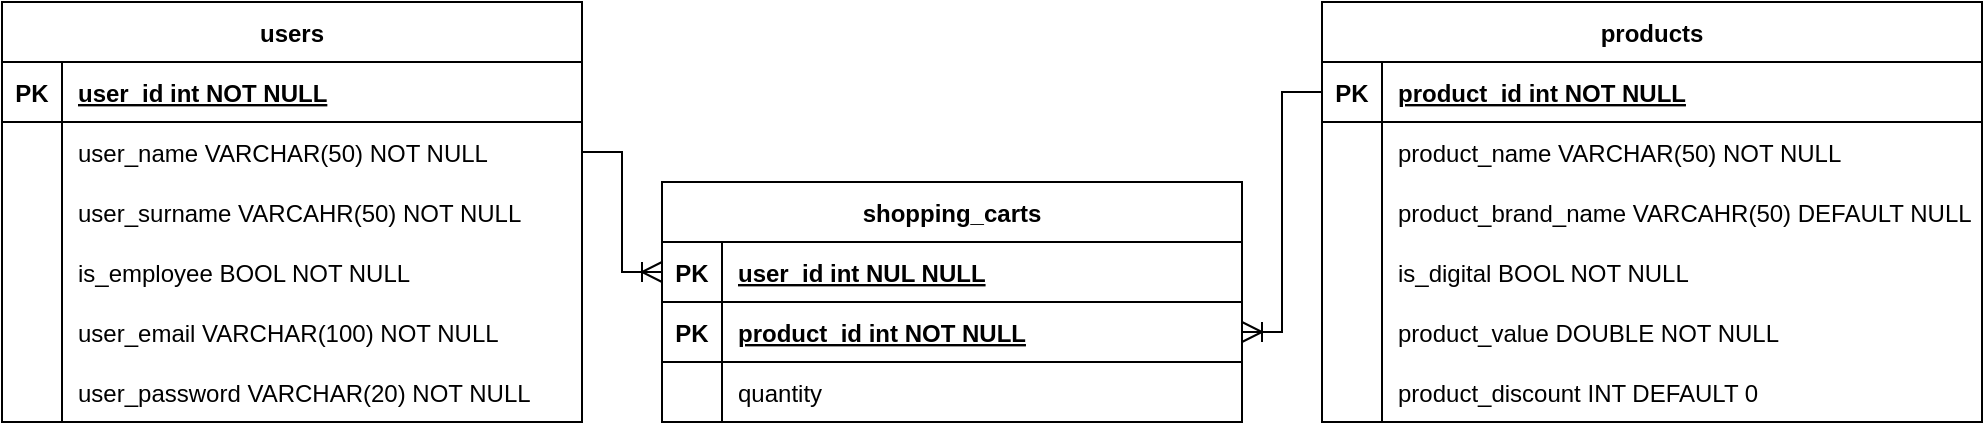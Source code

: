 <mxfile version="24.8.6">
  <diagram id="R2lEEEUBdFMjLlhIrx00" name="Page-1">
    <mxGraphModel dx="1564" dy="461" grid="1" gridSize="10" guides="1" tooltips="1" connect="1" arrows="1" fold="1" page="1" pageScale="1" pageWidth="850" pageHeight="1100" math="0" shadow="0" extFonts="Permanent Marker^https://fonts.googleapis.com/css?family=Permanent+Marker">
      <root>
        <mxCell id="0" />
        <mxCell id="1" parent="0" />
        <mxCell id="C-vyLk0tnHw3VtMMgP7b-23" value="users" style="shape=table;startSize=30;container=1;collapsible=1;childLayout=tableLayout;fixedRows=1;rowLines=0;fontStyle=1;align=center;resizeLast=1;" parent="1" vertex="1">
          <mxGeometry x="-220" y="210" width="290" height="210" as="geometry" />
        </mxCell>
        <mxCell id="C-vyLk0tnHw3VtMMgP7b-24" value="" style="shape=partialRectangle;collapsible=0;dropTarget=0;pointerEvents=0;fillColor=none;points=[[0,0.5],[1,0.5]];portConstraint=eastwest;top=0;left=0;right=0;bottom=1;" parent="C-vyLk0tnHw3VtMMgP7b-23" vertex="1">
          <mxGeometry y="30" width="290" height="30" as="geometry" />
        </mxCell>
        <mxCell id="C-vyLk0tnHw3VtMMgP7b-25" value="PK" style="shape=partialRectangle;overflow=hidden;connectable=0;fillColor=none;top=0;left=0;bottom=0;right=0;fontStyle=1;" parent="C-vyLk0tnHw3VtMMgP7b-24" vertex="1">
          <mxGeometry width="30" height="30" as="geometry">
            <mxRectangle width="30" height="30" as="alternateBounds" />
          </mxGeometry>
        </mxCell>
        <mxCell id="C-vyLk0tnHw3VtMMgP7b-26" value="user_id int NOT NULL " style="shape=partialRectangle;overflow=hidden;connectable=0;fillColor=none;top=0;left=0;bottom=0;right=0;align=left;spacingLeft=6;fontStyle=5;" parent="C-vyLk0tnHw3VtMMgP7b-24" vertex="1">
          <mxGeometry x="30" width="260" height="30" as="geometry">
            <mxRectangle width="260" height="30" as="alternateBounds" />
          </mxGeometry>
        </mxCell>
        <mxCell id="C-vyLk0tnHw3VtMMgP7b-27" value="" style="shape=partialRectangle;collapsible=0;dropTarget=0;pointerEvents=0;fillColor=none;points=[[0,0.5],[1,0.5]];portConstraint=eastwest;top=0;left=0;right=0;bottom=0;" parent="C-vyLk0tnHw3VtMMgP7b-23" vertex="1">
          <mxGeometry y="60" width="290" height="30" as="geometry" />
        </mxCell>
        <mxCell id="C-vyLk0tnHw3VtMMgP7b-28" value="" style="shape=partialRectangle;overflow=hidden;connectable=0;fillColor=none;top=0;left=0;bottom=0;right=0;" parent="C-vyLk0tnHw3VtMMgP7b-27" vertex="1">
          <mxGeometry width="30" height="30" as="geometry">
            <mxRectangle width="30" height="30" as="alternateBounds" />
          </mxGeometry>
        </mxCell>
        <mxCell id="C-vyLk0tnHw3VtMMgP7b-29" value="user_name VARCHAR(50) NOT NULL" style="shape=partialRectangle;overflow=hidden;connectable=0;fillColor=none;top=0;left=0;bottom=0;right=0;align=left;spacingLeft=6;" parent="C-vyLk0tnHw3VtMMgP7b-27" vertex="1">
          <mxGeometry x="30" width="260" height="30" as="geometry">
            <mxRectangle width="260" height="30" as="alternateBounds" />
          </mxGeometry>
        </mxCell>
        <mxCell id="cL2n8LIRy4Ar-I61ypJZ-13" style="shape=partialRectangle;collapsible=0;dropTarget=0;pointerEvents=0;fillColor=none;points=[[0,0.5],[1,0.5]];portConstraint=eastwest;top=0;left=0;right=0;bottom=0;" vertex="1" parent="C-vyLk0tnHw3VtMMgP7b-23">
          <mxGeometry y="90" width="290" height="30" as="geometry" />
        </mxCell>
        <mxCell id="cL2n8LIRy4Ar-I61ypJZ-14" style="shape=partialRectangle;overflow=hidden;connectable=0;fillColor=none;top=0;left=0;bottom=0;right=0;" vertex="1" parent="cL2n8LIRy4Ar-I61ypJZ-13">
          <mxGeometry width="30" height="30" as="geometry">
            <mxRectangle width="30" height="30" as="alternateBounds" />
          </mxGeometry>
        </mxCell>
        <mxCell id="cL2n8LIRy4Ar-I61ypJZ-15" value="user_surname VARCAHR(50) NOT NULL" style="shape=partialRectangle;overflow=hidden;connectable=0;fillColor=none;top=0;left=0;bottom=0;right=0;align=left;spacingLeft=6;" vertex="1" parent="cL2n8LIRy4Ar-I61ypJZ-13">
          <mxGeometry x="30" width="260" height="30" as="geometry">
            <mxRectangle width="260" height="30" as="alternateBounds" />
          </mxGeometry>
        </mxCell>
        <mxCell id="cL2n8LIRy4Ar-I61ypJZ-16" style="shape=partialRectangle;collapsible=0;dropTarget=0;pointerEvents=0;fillColor=none;points=[[0,0.5],[1,0.5]];portConstraint=eastwest;top=0;left=0;right=0;bottom=0;" vertex="1" parent="C-vyLk0tnHw3VtMMgP7b-23">
          <mxGeometry y="120" width="290" height="30" as="geometry" />
        </mxCell>
        <mxCell id="cL2n8LIRy4Ar-I61ypJZ-17" style="shape=partialRectangle;overflow=hidden;connectable=0;fillColor=none;top=0;left=0;bottom=0;right=0;" vertex="1" parent="cL2n8LIRy4Ar-I61ypJZ-16">
          <mxGeometry width="30" height="30" as="geometry">
            <mxRectangle width="30" height="30" as="alternateBounds" />
          </mxGeometry>
        </mxCell>
        <mxCell id="cL2n8LIRy4Ar-I61ypJZ-18" value="is_employee BOOL NOT NULL" style="shape=partialRectangle;overflow=hidden;connectable=0;fillColor=none;top=0;left=0;bottom=0;right=0;align=left;spacingLeft=6;" vertex="1" parent="cL2n8LIRy4Ar-I61ypJZ-16">
          <mxGeometry x="30" width="260" height="30" as="geometry">
            <mxRectangle width="260" height="30" as="alternateBounds" />
          </mxGeometry>
        </mxCell>
        <mxCell id="cL2n8LIRy4Ar-I61ypJZ-49" style="shape=partialRectangle;collapsible=0;dropTarget=0;pointerEvents=0;fillColor=none;points=[[0,0.5],[1,0.5]];portConstraint=eastwest;top=0;left=0;right=0;bottom=0;" vertex="1" parent="C-vyLk0tnHw3VtMMgP7b-23">
          <mxGeometry y="150" width="290" height="30" as="geometry" />
        </mxCell>
        <mxCell id="cL2n8LIRy4Ar-I61ypJZ-50" style="shape=partialRectangle;overflow=hidden;connectable=0;fillColor=none;top=0;left=0;bottom=0;right=0;" vertex="1" parent="cL2n8LIRy4Ar-I61ypJZ-49">
          <mxGeometry width="30" height="30" as="geometry">
            <mxRectangle width="30" height="30" as="alternateBounds" />
          </mxGeometry>
        </mxCell>
        <mxCell id="cL2n8LIRy4Ar-I61ypJZ-51" value="user_email VARCHAR(100) NOT NULL" style="shape=partialRectangle;overflow=hidden;connectable=0;fillColor=none;top=0;left=0;bottom=0;right=0;align=left;spacingLeft=6;" vertex="1" parent="cL2n8LIRy4Ar-I61ypJZ-49">
          <mxGeometry x="30" width="260" height="30" as="geometry">
            <mxRectangle width="260" height="30" as="alternateBounds" />
          </mxGeometry>
        </mxCell>
        <mxCell id="cL2n8LIRy4Ar-I61ypJZ-52" style="shape=partialRectangle;collapsible=0;dropTarget=0;pointerEvents=0;fillColor=none;points=[[0,0.5],[1,0.5]];portConstraint=eastwest;top=0;left=0;right=0;bottom=0;" vertex="1" parent="C-vyLk0tnHw3VtMMgP7b-23">
          <mxGeometry y="180" width="290" height="30" as="geometry" />
        </mxCell>
        <mxCell id="cL2n8LIRy4Ar-I61ypJZ-53" style="shape=partialRectangle;overflow=hidden;connectable=0;fillColor=none;top=0;left=0;bottom=0;right=0;" vertex="1" parent="cL2n8LIRy4Ar-I61ypJZ-52">
          <mxGeometry width="30" height="30" as="geometry">
            <mxRectangle width="30" height="30" as="alternateBounds" />
          </mxGeometry>
        </mxCell>
        <mxCell id="cL2n8LIRy4Ar-I61ypJZ-54" value="user_password VARCHAR(20) NOT NULL " style="shape=partialRectangle;overflow=hidden;connectable=0;fillColor=none;top=0;left=0;bottom=0;right=0;align=left;spacingLeft=6;" vertex="1" parent="cL2n8LIRy4Ar-I61ypJZ-52">
          <mxGeometry x="30" width="260" height="30" as="geometry">
            <mxRectangle width="260" height="30" as="alternateBounds" />
          </mxGeometry>
        </mxCell>
        <mxCell id="cL2n8LIRy4Ar-I61ypJZ-32" value="products" style="shape=table;startSize=30;container=1;collapsible=1;childLayout=tableLayout;fixedRows=1;rowLines=0;fontStyle=1;align=center;resizeLast=1;" vertex="1" parent="1">
          <mxGeometry x="440" y="210" width="330" height="210" as="geometry" />
        </mxCell>
        <mxCell id="cL2n8LIRy4Ar-I61ypJZ-33" value="" style="shape=partialRectangle;collapsible=0;dropTarget=0;pointerEvents=0;fillColor=none;points=[[0,0.5],[1,0.5]];portConstraint=eastwest;top=0;left=0;right=0;bottom=1;" vertex="1" parent="cL2n8LIRy4Ar-I61ypJZ-32">
          <mxGeometry y="30" width="330" height="30" as="geometry" />
        </mxCell>
        <mxCell id="cL2n8LIRy4Ar-I61ypJZ-34" value="PK" style="shape=partialRectangle;overflow=hidden;connectable=0;fillColor=none;top=0;left=0;bottom=0;right=0;fontStyle=1;" vertex="1" parent="cL2n8LIRy4Ar-I61ypJZ-33">
          <mxGeometry width="30" height="30" as="geometry">
            <mxRectangle width="30" height="30" as="alternateBounds" />
          </mxGeometry>
        </mxCell>
        <mxCell id="cL2n8LIRy4Ar-I61ypJZ-35" value="product_id int NOT NULL " style="shape=partialRectangle;overflow=hidden;connectable=0;fillColor=none;top=0;left=0;bottom=0;right=0;align=left;spacingLeft=6;fontStyle=5;" vertex="1" parent="cL2n8LIRy4Ar-I61ypJZ-33">
          <mxGeometry x="30" width="300" height="30" as="geometry">
            <mxRectangle width="300" height="30" as="alternateBounds" />
          </mxGeometry>
        </mxCell>
        <mxCell id="cL2n8LIRy4Ar-I61ypJZ-36" value="" style="shape=partialRectangle;collapsible=0;dropTarget=0;pointerEvents=0;fillColor=none;points=[[0,0.5],[1,0.5]];portConstraint=eastwest;top=0;left=0;right=0;bottom=0;" vertex="1" parent="cL2n8LIRy4Ar-I61ypJZ-32">
          <mxGeometry y="60" width="330" height="30" as="geometry" />
        </mxCell>
        <mxCell id="cL2n8LIRy4Ar-I61ypJZ-37" value="" style="shape=partialRectangle;overflow=hidden;connectable=0;fillColor=none;top=0;left=0;bottom=0;right=0;" vertex="1" parent="cL2n8LIRy4Ar-I61ypJZ-36">
          <mxGeometry width="30" height="30" as="geometry">
            <mxRectangle width="30" height="30" as="alternateBounds" />
          </mxGeometry>
        </mxCell>
        <mxCell id="cL2n8LIRy4Ar-I61ypJZ-38" value="product_name VARCHAR(50) NOT NULL" style="shape=partialRectangle;overflow=hidden;connectable=0;fillColor=none;top=0;left=0;bottom=0;right=0;align=left;spacingLeft=6;" vertex="1" parent="cL2n8LIRy4Ar-I61ypJZ-36">
          <mxGeometry x="30" width="300" height="30" as="geometry">
            <mxRectangle width="300" height="30" as="alternateBounds" />
          </mxGeometry>
        </mxCell>
        <mxCell id="cL2n8LIRy4Ar-I61ypJZ-39" style="shape=partialRectangle;collapsible=0;dropTarget=0;pointerEvents=0;fillColor=none;points=[[0,0.5],[1,0.5]];portConstraint=eastwest;top=0;left=0;right=0;bottom=0;" vertex="1" parent="cL2n8LIRy4Ar-I61ypJZ-32">
          <mxGeometry y="90" width="330" height="30" as="geometry" />
        </mxCell>
        <mxCell id="cL2n8LIRy4Ar-I61ypJZ-40" style="shape=partialRectangle;overflow=hidden;connectable=0;fillColor=none;top=0;left=0;bottom=0;right=0;" vertex="1" parent="cL2n8LIRy4Ar-I61ypJZ-39">
          <mxGeometry width="30" height="30" as="geometry">
            <mxRectangle width="30" height="30" as="alternateBounds" />
          </mxGeometry>
        </mxCell>
        <mxCell id="cL2n8LIRy4Ar-I61ypJZ-41" value="product_brand_name VARCAHR(50) DEFAULT NULL" style="shape=partialRectangle;overflow=hidden;connectable=0;fillColor=none;top=0;left=0;bottom=0;right=0;align=left;spacingLeft=6;" vertex="1" parent="cL2n8LIRy4Ar-I61ypJZ-39">
          <mxGeometry x="30" width="300" height="30" as="geometry">
            <mxRectangle width="300" height="30" as="alternateBounds" />
          </mxGeometry>
        </mxCell>
        <mxCell id="cL2n8LIRy4Ar-I61ypJZ-42" style="shape=partialRectangle;collapsible=0;dropTarget=0;pointerEvents=0;fillColor=none;points=[[0,0.5],[1,0.5]];portConstraint=eastwest;top=0;left=0;right=0;bottom=0;" vertex="1" parent="cL2n8LIRy4Ar-I61ypJZ-32">
          <mxGeometry y="120" width="330" height="30" as="geometry" />
        </mxCell>
        <mxCell id="cL2n8LIRy4Ar-I61ypJZ-43" style="shape=partialRectangle;overflow=hidden;connectable=0;fillColor=none;top=0;left=0;bottom=0;right=0;" vertex="1" parent="cL2n8LIRy4Ar-I61ypJZ-42">
          <mxGeometry width="30" height="30" as="geometry">
            <mxRectangle width="30" height="30" as="alternateBounds" />
          </mxGeometry>
        </mxCell>
        <mxCell id="cL2n8LIRy4Ar-I61ypJZ-44" value="is_digital BOOL NOT NULL" style="shape=partialRectangle;overflow=hidden;connectable=0;fillColor=none;top=0;left=0;bottom=0;right=0;align=left;spacingLeft=6;" vertex="1" parent="cL2n8LIRy4Ar-I61ypJZ-42">
          <mxGeometry x="30" width="300" height="30" as="geometry">
            <mxRectangle width="300" height="30" as="alternateBounds" />
          </mxGeometry>
        </mxCell>
        <mxCell id="cL2n8LIRy4Ar-I61ypJZ-76" style="shape=partialRectangle;collapsible=0;dropTarget=0;pointerEvents=0;fillColor=none;points=[[0,0.5],[1,0.5]];portConstraint=eastwest;top=0;left=0;right=0;bottom=0;" vertex="1" parent="cL2n8LIRy4Ar-I61ypJZ-32">
          <mxGeometry y="150" width="330" height="30" as="geometry" />
        </mxCell>
        <mxCell id="cL2n8LIRy4Ar-I61ypJZ-77" style="shape=partialRectangle;overflow=hidden;connectable=0;fillColor=none;top=0;left=0;bottom=0;right=0;" vertex="1" parent="cL2n8LIRy4Ar-I61ypJZ-76">
          <mxGeometry width="30" height="30" as="geometry">
            <mxRectangle width="30" height="30" as="alternateBounds" />
          </mxGeometry>
        </mxCell>
        <mxCell id="cL2n8LIRy4Ar-I61ypJZ-78" value="product_value DOUBLE NOT NULL" style="shape=partialRectangle;overflow=hidden;connectable=0;fillColor=none;top=0;left=0;bottom=0;right=0;align=left;spacingLeft=6;" vertex="1" parent="cL2n8LIRy4Ar-I61ypJZ-76">
          <mxGeometry x="30" width="300" height="30" as="geometry">
            <mxRectangle width="300" height="30" as="alternateBounds" />
          </mxGeometry>
        </mxCell>
        <mxCell id="cL2n8LIRy4Ar-I61ypJZ-79" style="shape=partialRectangle;collapsible=0;dropTarget=0;pointerEvents=0;fillColor=none;points=[[0,0.5],[1,0.5]];portConstraint=eastwest;top=0;left=0;right=0;bottom=0;" vertex="1" parent="cL2n8LIRy4Ar-I61ypJZ-32">
          <mxGeometry y="180" width="330" height="30" as="geometry" />
        </mxCell>
        <mxCell id="cL2n8LIRy4Ar-I61ypJZ-80" style="shape=partialRectangle;overflow=hidden;connectable=0;fillColor=none;top=0;left=0;bottom=0;right=0;" vertex="1" parent="cL2n8LIRy4Ar-I61ypJZ-79">
          <mxGeometry width="30" height="30" as="geometry">
            <mxRectangle width="30" height="30" as="alternateBounds" />
          </mxGeometry>
        </mxCell>
        <mxCell id="cL2n8LIRy4Ar-I61ypJZ-81" value="product_discount INT DEFAULT 0" style="shape=partialRectangle;overflow=hidden;connectable=0;fillColor=none;top=0;left=0;bottom=0;right=0;align=left;spacingLeft=6;" vertex="1" parent="cL2n8LIRy4Ar-I61ypJZ-79">
          <mxGeometry x="30" width="300" height="30" as="geometry">
            <mxRectangle width="300" height="30" as="alternateBounds" />
          </mxGeometry>
        </mxCell>
        <mxCell id="cL2n8LIRy4Ar-I61ypJZ-57" value="shopping_carts" style="shape=table;startSize=30;container=1;collapsible=1;childLayout=tableLayout;fixedRows=1;rowLines=0;fontStyle=1;align=center;resizeLast=1;" vertex="1" parent="1">
          <mxGeometry x="110" y="300" width="290" height="120" as="geometry" />
        </mxCell>
        <mxCell id="cL2n8LIRy4Ar-I61ypJZ-72" style="shape=partialRectangle;collapsible=0;dropTarget=0;pointerEvents=0;fillColor=none;points=[[0,0.5],[1,0.5]];portConstraint=eastwest;top=0;left=0;right=0;bottom=1;" vertex="1" parent="cL2n8LIRy4Ar-I61ypJZ-57">
          <mxGeometry y="30" width="290" height="30" as="geometry" />
        </mxCell>
        <mxCell id="cL2n8LIRy4Ar-I61ypJZ-73" value="PK" style="shape=partialRectangle;overflow=hidden;connectable=0;fillColor=none;top=0;left=0;bottom=0;right=0;fontStyle=1;" vertex="1" parent="cL2n8LIRy4Ar-I61ypJZ-72">
          <mxGeometry width="30" height="30" as="geometry">
            <mxRectangle width="30" height="30" as="alternateBounds" />
          </mxGeometry>
        </mxCell>
        <mxCell id="cL2n8LIRy4Ar-I61ypJZ-74" value="user_id int NUL NULL" style="shape=partialRectangle;overflow=hidden;connectable=0;fillColor=none;top=0;left=0;bottom=0;right=0;align=left;spacingLeft=6;fontStyle=5;" vertex="1" parent="cL2n8LIRy4Ar-I61ypJZ-72">
          <mxGeometry x="30" width="260" height="30" as="geometry">
            <mxRectangle width="260" height="30" as="alternateBounds" />
          </mxGeometry>
        </mxCell>
        <mxCell id="cL2n8LIRy4Ar-I61ypJZ-58" value="" style="shape=partialRectangle;collapsible=0;dropTarget=0;pointerEvents=0;fillColor=none;points=[[0,0.5],[1,0.5]];portConstraint=eastwest;top=0;left=0;right=0;bottom=1;" vertex="1" parent="cL2n8LIRy4Ar-I61ypJZ-57">
          <mxGeometry y="60" width="290" height="30" as="geometry" />
        </mxCell>
        <mxCell id="cL2n8LIRy4Ar-I61ypJZ-59" value="PK" style="shape=partialRectangle;overflow=hidden;connectable=0;fillColor=none;top=0;left=0;bottom=0;right=0;fontStyle=1;" vertex="1" parent="cL2n8LIRy4Ar-I61ypJZ-58">
          <mxGeometry width="30" height="30" as="geometry">
            <mxRectangle width="30" height="30" as="alternateBounds" />
          </mxGeometry>
        </mxCell>
        <mxCell id="cL2n8LIRy4Ar-I61ypJZ-60" value="product_id int NOT NULL" style="shape=partialRectangle;overflow=hidden;connectable=0;fillColor=none;top=0;left=0;bottom=0;right=0;align=left;spacingLeft=6;fontStyle=5;" vertex="1" parent="cL2n8LIRy4Ar-I61ypJZ-58">
          <mxGeometry x="30" width="260" height="30" as="geometry">
            <mxRectangle width="260" height="30" as="alternateBounds" />
          </mxGeometry>
        </mxCell>
        <mxCell id="cL2n8LIRy4Ar-I61ypJZ-61" value="" style="shape=partialRectangle;collapsible=0;dropTarget=0;pointerEvents=0;fillColor=none;points=[[0,0.5],[1,0.5]];portConstraint=eastwest;top=0;left=0;right=0;bottom=0;" vertex="1" parent="cL2n8LIRy4Ar-I61ypJZ-57">
          <mxGeometry y="90" width="290" height="30" as="geometry" />
        </mxCell>
        <mxCell id="cL2n8LIRy4Ar-I61ypJZ-62" value="" style="shape=partialRectangle;overflow=hidden;connectable=0;fillColor=none;top=0;left=0;bottom=0;right=0;" vertex="1" parent="cL2n8LIRy4Ar-I61ypJZ-61">
          <mxGeometry width="30" height="30" as="geometry">
            <mxRectangle width="30" height="30" as="alternateBounds" />
          </mxGeometry>
        </mxCell>
        <mxCell id="cL2n8LIRy4Ar-I61ypJZ-63" value="quantity" style="shape=partialRectangle;overflow=hidden;connectable=0;fillColor=none;top=0;left=0;bottom=0;right=0;align=left;spacingLeft=6;" vertex="1" parent="cL2n8LIRy4Ar-I61ypJZ-61">
          <mxGeometry x="30" width="260" height="30" as="geometry">
            <mxRectangle width="260" height="30" as="alternateBounds" />
          </mxGeometry>
        </mxCell>
        <mxCell id="cL2n8LIRy4Ar-I61ypJZ-70" style="edgeStyle=orthogonalEdgeStyle;rounded=0;orthogonalLoop=1;jettySize=auto;html=1;exitX=0;exitY=0.5;exitDx=0;exitDy=0;entryX=1;entryY=0.5;entryDx=0;entryDy=0;fontSize=12;startSize=8;endSize=8;endArrow=ERoneToMany;endFill=0;" edge="1" parent="1" source="cL2n8LIRy4Ar-I61ypJZ-33" target="cL2n8LIRy4Ar-I61ypJZ-64">
          <mxGeometry relative="1" as="geometry" />
        </mxCell>
        <mxCell id="cL2n8LIRy4Ar-I61ypJZ-71" style="edgeStyle=orthogonalEdgeStyle;rounded=0;orthogonalLoop=1;jettySize=auto;html=1;exitX=1;exitY=0.5;exitDx=0;exitDy=0;entryX=0;entryY=0.5;entryDx=0;entryDy=0;fontSize=12;startSize=8;endSize=8;endArrow=ERoneToMany;endFill=0;" edge="1" parent="1" source="C-vyLk0tnHw3VtMMgP7b-27" target="cL2n8LIRy4Ar-I61ypJZ-72">
          <mxGeometry relative="1" as="geometry" />
        </mxCell>
        <mxCell id="cL2n8LIRy4Ar-I61ypJZ-75" style="edgeStyle=orthogonalEdgeStyle;rounded=0;orthogonalLoop=1;jettySize=auto;html=1;exitX=0;exitY=0.5;exitDx=0;exitDy=0;entryX=1;entryY=0.5;entryDx=0;entryDy=0;fontSize=12;startSize=8;endSize=8;endArrow=ERoneToMany;endFill=0;" edge="1" parent="1" source="cL2n8LIRy4Ar-I61ypJZ-33" target="cL2n8LIRy4Ar-I61ypJZ-58">
          <mxGeometry relative="1" as="geometry" />
        </mxCell>
      </root>
    </mxGraphModel>
  </diagram>
</mxfile>
